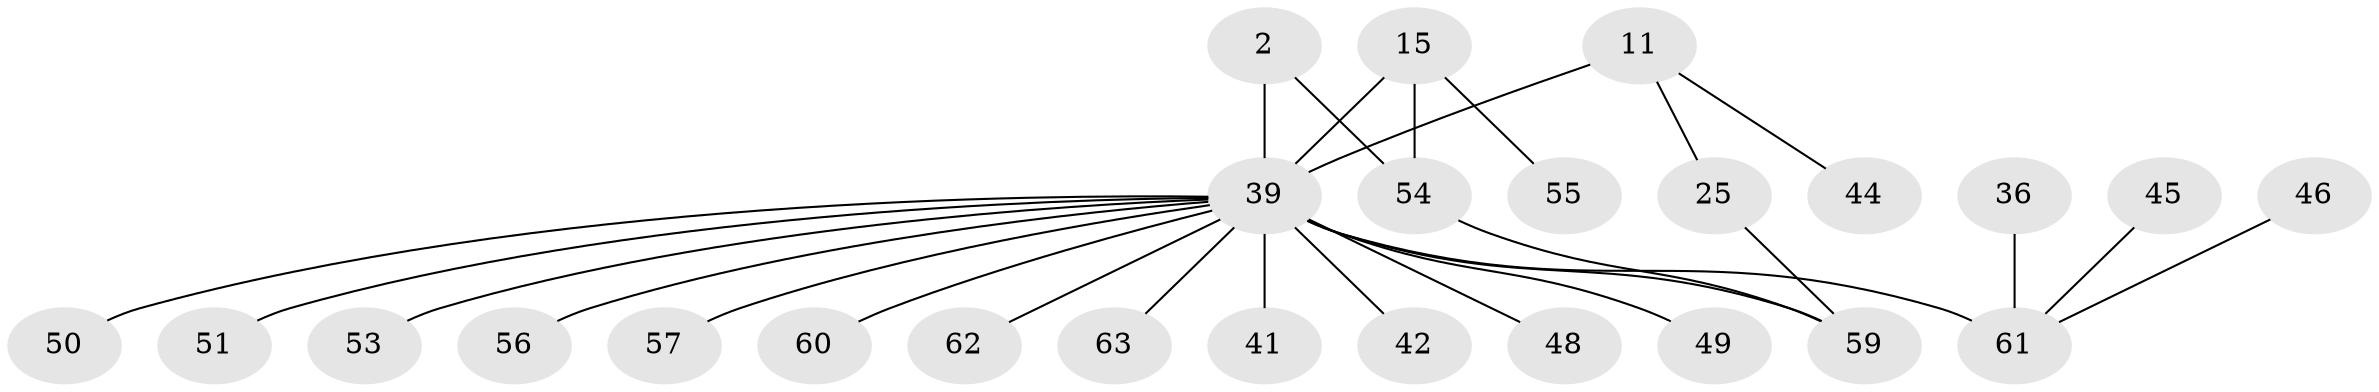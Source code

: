 // original degree distribution, {2: 0.14285714285714285, 3: 0.1111111111111111, 13: 0.015873015873015872, 11: 0.015873015873015872, 6: 0.07936507936507936, 5: 0.031746031746031744, 4: 0.047619047619047616, 1: 0.5555555555555556}
// Generated by graph-tools (version 1.1) at 2025/58/03/04/25 21:58:02]
// undirected, 25 vertices, 27 edges
graph export_dot {
graph [start="1"]
  node [color=gray90,style=filled];
  2 [super="+1"];
  11;
  15;
  25 [super="+12"];
  36;
  39 [super="+38"];
  41;
  42 [super="+28+30"];
  44 [super="+33"];
  45;
  46;
  48;
  49 [super="+32"];
  50 [super="+27+35"];
  51;
  53;
  54 [super="+40+9+43"];
  55;
  56;
  57 [super="+52"];
  59 [super="+58+7"];
  60;
  61 [super="+6+34"];
  62 [super="+19"];
  63;
  2 -- 54;
  2 -- 39 [weight=2];
  11 -- 44;
  11 -- 25 [weight=2];
  11 -- 39 [weight=3];
  15 -- 55;
  15 -- 54;
  15 -- 39 [weight=4];
  25 -- 59;
  36 -- 61;
  39 -- 41;
  39 -- 42;
  39 -- 48;
  39 -- 49;
  39 -- 50;
  39 -- 51;
  39 -- 53;
  39 -- 56;
  39 -- 57;
  39 -- 59;
  39 -- 60;
  39 -- 61 [weight=3];
  39 -- 62;
  39 -- 63;
  45 -- 61;
  46 -- 61;
  54 -- 59 [weight=2];
}
